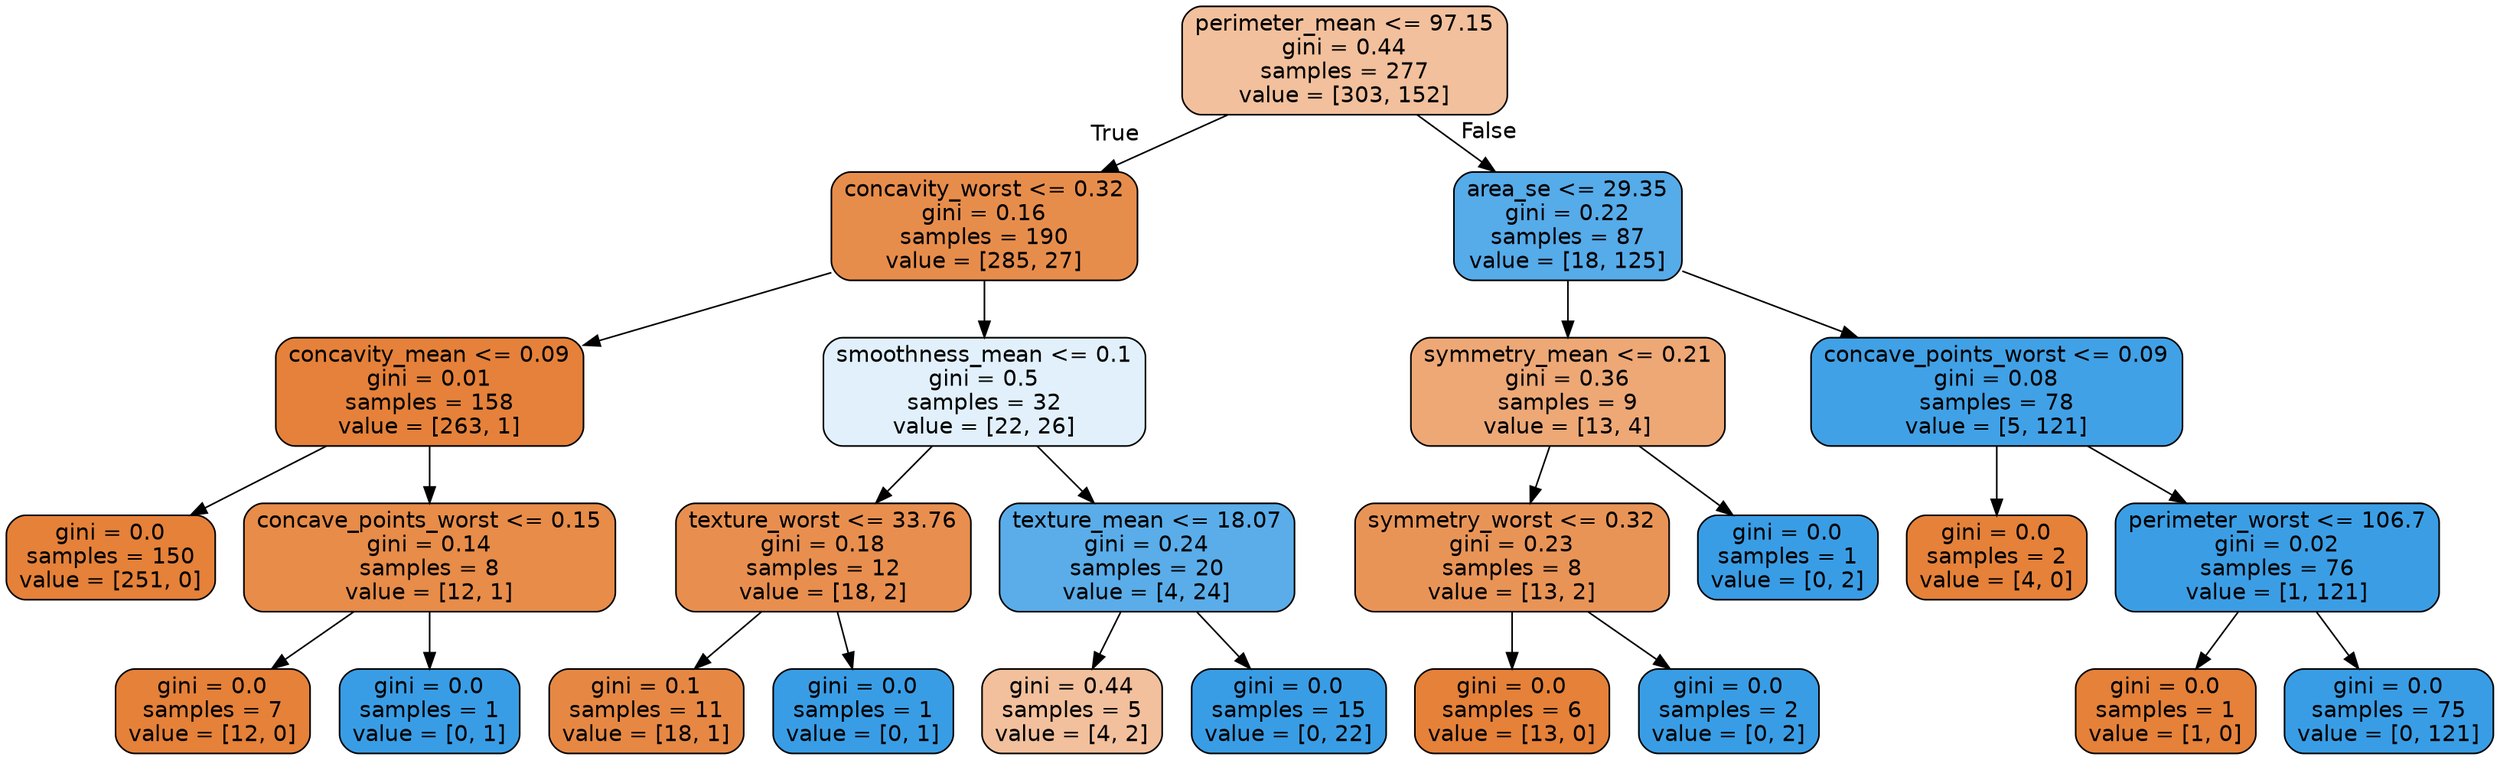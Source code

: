 digraph Tree {
node [shape=box, style="filled, rounded", color="black", fontname="helvetica"] ;
edge [fontname="helvetica"] ;
0 [label="perimeter_mean <= 97.15\ngini = 0.44\nsamples = 277\nvalue = [303, 152]", fillcolor="#f2c09c"] ;
1 [label="concavity_worst <= 0.32\ngini = 0.16\nsamples = 190\nvalue = [285, 27]", fillcolor="#e78d4c"] ;
0 -> 1 [labeldistance=2.5, labelangle=45, headlabel="True"] ;
2 [label="concavity_mean <= 0.09\ngini = 0.01\nsamples = 158\nvalue = [263, 1]", fillcolor="#e5813a"] ;
1 -> 2 ;
3 [label="gini = 0.0\nsamples = 150\nvalue = [251, 0]", fillcolor="#e58139"] ;
2 -> 3 ;
4 [label="concave_points_worst <= 0.15\ngini = 0.14\nsamples = 8\nvalue = [12, 1]", fillcolor="#e78c49"] ;
2 -> 4 ;
5 [label="gini = 0.0\nsamples = 7\nvalue = [12, 0]", fillcolor="#e58139"] ;
4 -> 5 ;
6 [label="gini = 0.0\nsamples = 1\nvalue = [0, 1]", fillcolor="#399de5"] ;
4 -> 6 ;
7 [label="smoothness_mean <= 0.1\ngini = 0.5\nsamples = 32\nvalue = [22, 26]", fillcolor="#e1f0fb"] ;
1 -> 7 ;
8 [label="texture_worst <= 33.76\ngini = 0.18\nsamples = 12\nvalue = [18, 2]", fillcolor="#e88f4f"] ;
7 -> 8 ;
9 [label="gini = 0.1\nsamples = 11\nvalue = [18, 1]", fillcolor="#e68844"] ;
8 -> 9 ;
10 [label="gini = 0.0\nsamples = 1\nvalue = [0, 1]", fillcolor="#399de5"] ;
8 -> 10 ;
11 [label="texture_mean <= 18.07\ngini = 0.24\nsamples = 20\nvalue = [4, 24]", fillcolor="#5aade9"] ;
7 -> 11 ;
12 [label="gini = 0.44\nsamples = 5\nvalue = [4, 2]", fillcolor="#f2c09c"] ;
11 -> 12 ;
13 [label="gini = 0.0\nsamples = 15\nvalue = [0, 22]", fillcolor="#399de5"] ;
11 -> 13 ;
14 [label="area_se <= 29.35\ngini = 0.22\nsamples = 87\nvalue = [18, 125]", fillcolor="#56abe9"] ;
0 -> 14 [labeldistance=2.5, labelangle=-45, headlabel="False"] ;
15 [label="symmetry_mean <= 0.21\ngini = 0.36\nsamples = 9\nvalue = [13, 4]", fillcolor="#eda876"] ;
14 -> 15 ;
16 [label="symmetry_worst <= 0.32\ngini = 0.23\nsamples = 8\nvalue = [13, 2]", fillcolor="#e99457"] ;
15 -> 16 ;
17 [label="gini = 0.0\nsamples = 6\nvalue = [13, 0]", fillcolor="#e58139"] ;
16 -> 17 ;
18 [label="gini = 0.0\nsamples = 2\nvalue = [0, 2]", fillcolor="#399de5"] ;
16 -> 18 ;
19 [label="gini = 0.0\nsamples = 1\nvalue = [0, 2]", fillcolor="#399de5"] ;
15 -> 19 ;
20 [label="concave_points_worst <= 0.09\ngini = 0.08\nsamples = 78\nvalue = [5, 121]", fillcolor="#41a1e6"] ;
14 -> 20 ;
21 [label="gini = 0.0\nsamples = 2\nvalue = [4, 0]", fillcolor="#e58139"] ;
20 -> 21 ;
22 [label="perimeter_worst <= 106.7\ngini = 0.02\nsamples = 76\nvalue = [1, 121]", fillcolor="#3b9ee5"] ;
20 -> 22 ;
23 [label="gini = 0.0\nsamples = 1\nvalue = [1, 0]", fillcolor="#e58139"] ;
22 -> 23 ;
24 [label="gini = 0.0\nsamples = 75\nvalue = [0, 121]", fillcolor="#399de5"] ;
22 -> 24 ;
}